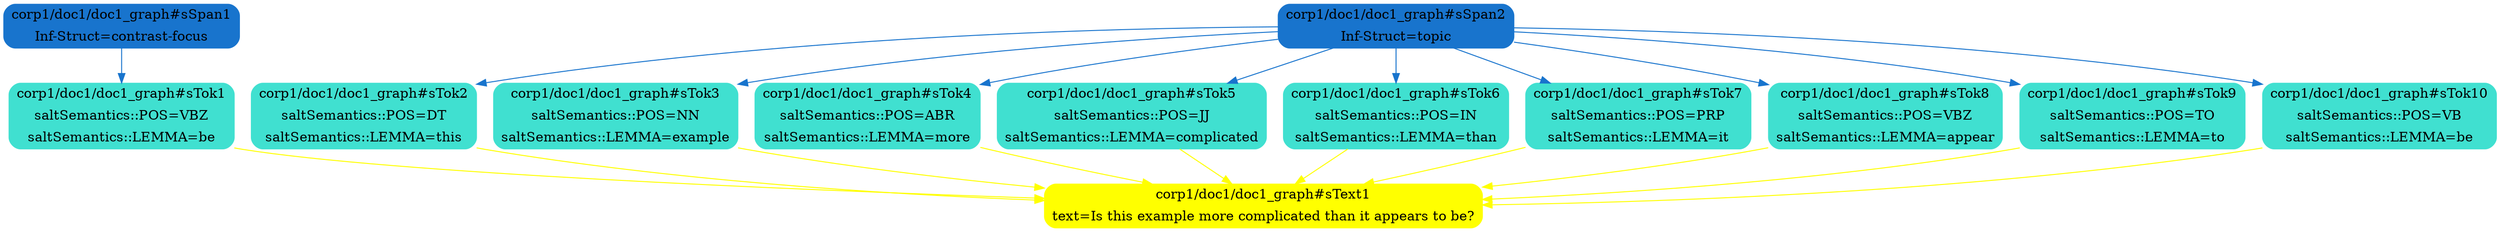 digraph G {
ordering=out;
<corp1/doc1/doc1_graph#sSpan1> -> <corp1/doc1/doc1_graph#sTok1>[color=dodgerblue3,style=filled];
<corp1/doc1/doc1_graph#sTok1> -> <corp1/doc1/doc1_graph#sText1>[color=yellow,style=filled];
<corp1/doc1/doc1_graph#sSpan2> -> <corp1/doc1/doc1_graph#sTok2>[color=dodgerblue3,style=filled];
<corp1/doc1/doc1_graph#sTok2> -> <corp1/doc1/doc1_graph#sText1>[color=yellow,style=filled];
<corp1/doc1/doc1_graph#sSpan2> -> <corp1/doc1/doc1_graph#sTok3>[color=dodgerblue3,style=filled];
<corp1/doc1/doc1_graph#sTok3> -> <corp1/doc1/doc1_graph#sText1>[color=yellow,style=filled];
<corp1/doc1/doc1_graph#sSpan2> -> <corp1/doc1/doc1_graph#sTok4>[color=dodgerblue3,style=filled];
<corp1/doc1/doc1_graph#sTok4> -> <corp1/doc1/doc1_graph#sText1>[color=yellow,style=filled];
<corp1/doc1/doc1_graph#sSpan2> -> <corp1/doc1/doc1_graph#sTok5>[color=dodgerblue3,style=filled];
<corp1/doc1/doc1_graph#sTok5> -> <corp1/doc1/doc1_graph#sText1>[color=yellow,style=filled];
<corp1/doc1/doc1_graph#sSpan2> -> <corp1/doc1/doc1_graph#sTok6>[color=dodgerblue3,style=filled];
<corp1/doc1/doc1_graph#sTok6> -> <corp1/doc1/doc1_graph#sText1>[color=yellow,style=filled];
<corp1/doc1/doc1_graph#sSpan2> -> <corp1/doc1/doc1_graph#sTok7>[color=dodgerblue3,style=filled];
<corp1/doc1/doc1_graph#sTok7> -> <corp1/doc1/doc1_graph#sText1>[color=yellow,style=filled];
<corp1/doc1/doc1_graph#sSpan2> -> <corp1/doc1/doc1_graph#sTok8>[color=dodgerblue3,style=filled];
<corp1/doc1/doc1_graph#sTok8> -> <corp1/doc1/doc1_graph#sText1>[color=yellow,style=filled];
<corp1/doc1/doc1_graph#sSpan2> -> <corp1/doc1/doc1_graph#sTok9>[color=dodgerblue3,style=filled];
<corp1/doc1/doc1_graph#sTok9> -> <corp1/doc1/doc1_graph#sText1>[color=yellow,style=filled];
<corp1/doc1/doc1_graph#sSpan2> -> <corp1/doc1/doc1_graph#sTok10>[color=dodgerblue3,style=filled];
<corp1/doc1/doc1_graph#sTok10> -> <corp1/doc1/doc1_graph#sText1>[color=yellow,style=filled];
{
rank=max;
<corp1/doc1/doc1_graph#sText1>[shape=Mrecord,color=yellow,style=filled,label="{{corp1/doc1/doc1_graph#sText1}|{text=Is this example more complicated than it appears to be?}}"];
}
{
rank=same;
<corp1/doc1/doc1_graph#sTok1>[shape=Mrecord,color=turquoise,style=filled,label="{{corp1/doc1/doc1_graph#sTok1}|{saltSemantics::POS=VBZ}|{saltSemantics::LEMMA=be}}"];
<corp1/doc1/doc1_graph#sTok2>[shape=Mrecord,color=turquoise,style=filled,label="{{corp1/doc1/doc1_graph#sTok2}|{saltSemantics::POS=DT}|{saltSemantics::LEMMA=this}}"];
<corp1/doc1/doc1_graph#sTok3>[shape=Mrecord,color=turquoise,style=filled,label="{{corp1/doc1/doc1_graph#sTok3}|{saltSemantics::POS=NN}|{saltSemantics::LEMMA=example}}"];
<corp1/doc1/doc1_graph#sTok4>[shape=Mrecord,color=turquoise,style=filled,label="{{corp1/doc1/doc1_graph#sTok4}|{saltSemantics::POS=ABR}|{saltSemantics::LEMMA=more}}"];
<corp1/doc1/doc1_graph#sTok5>[shape=Mrecord,color=turquoise,style=filled,label="{{corp1/doc1/doc1_graph#sTok5}|{saltSemantics::POS=JJ}|{saltSemantics::LEMMA=complicated}}"];
<corp1/doc1/doc1_graph#sTok6>[shape=Mrecord,color=turquoise,style=filled,label="{{corp1/doc1/doc1_graph#sTok6}|{saltSemantics::POS=IN}|{saltSemantics::LEMMA=than}}"];
<corp1/doc1/doc1_graph#sTok7>[shape=Mrecord,color=turquoise,style=filled,label="{{corp1/doc1/doc1_graph#sTok7}|{saltSemantics::POS=PRP}|{saltSemantics::LEMMA=it}}"];
<corp1/doc1/doc1_graph#sTok8>[shape=Mrecord,color=turquoise,style=filled,label="{{corp1/doc1/doc1_graph#sTok8}|{saltSemantics::POS=VBZ}|{saltSemantics::LEMMA=appear}}"];
<corp1/doc1/doc1_graph#sTok9>[shape=Mrecord,color=turquoise,style=filled,label="{{corp1/doc1/doc1_graph#sTok9}|{saltSemantics::POS=TO}|{saltSemantics::LEMMA=to}}"];
<corp1/doc1/doc1_graph#sTok10>[shape=Mrecord,color=turquoise,style=filled,label="{{corp1/doc1/doc1_graph#sTok10}|{saltSemantics::POS=VB}|{saltSemantics::LEMMA=be}}"];
}
{
rank=same;
<corp1/doc1/doc1_graph#sSpan1>[shape=Mrecord,color=dodgerblue3,style=filled,label="{{corp1/doc1/doc1_graph#sSpan1}|{Inf-Struct=contrast-focus}}"];
<corp1/doc1/doc1_graph#sSpan2>[shape=Mrecord,color=dodgerblue3,style=filled,label="{{corp1/doc1/doc1_graph#sSpan2}|{Inf-Struct=topic}}"];
}
}
